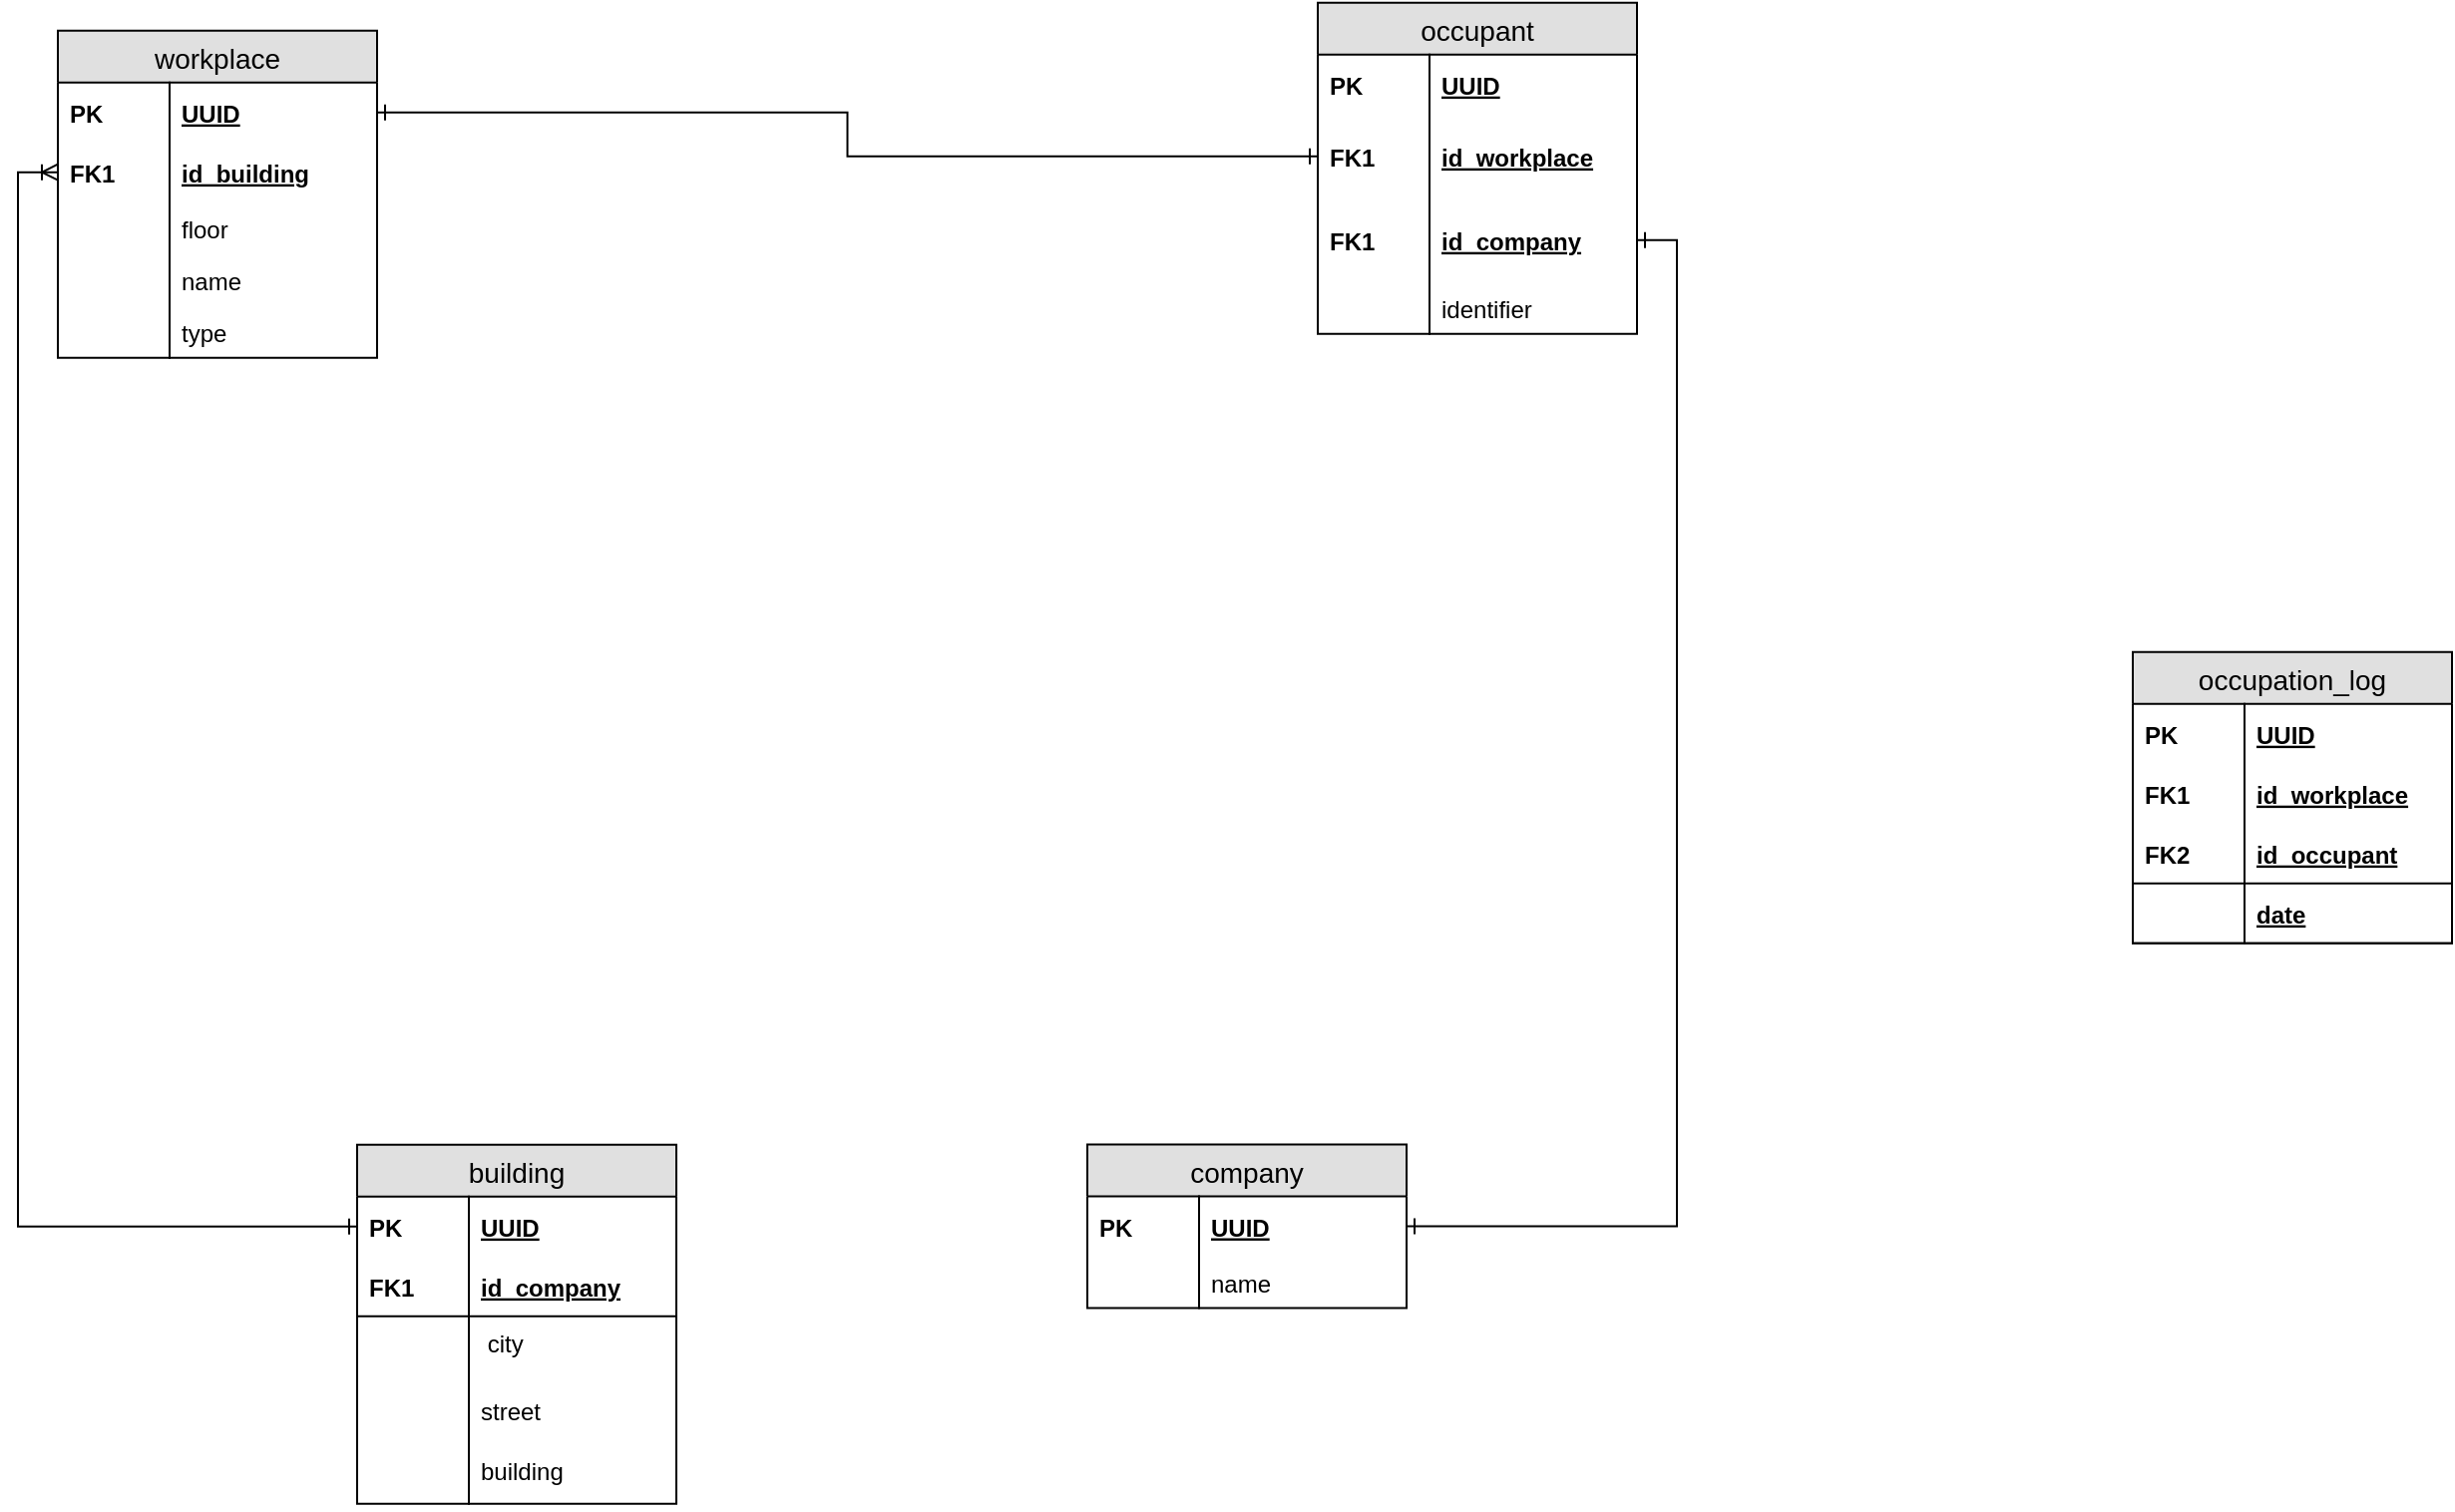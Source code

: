 <mxfile version="11.2.1" type="github" pages="1"><diagram name="Page-1" id="efa7a0a1-bf9b-a30e-e6df-94a7791c09e9"><mxGraphModel dx="1673" dy="936" grid="1" gridSize="10" guides="1" tooltips="1" connect="1" arrows="1" fold="1" page="1" pageScale="1" pageWidth="826" pageHeight="1169" background="#ffffff" math="0" shadow="0"><root><mxCell id="0"/><mxCell id="1" parent="0"/><mxCell id="v-_aELSgrAsVjUk6E0nn-134" value="company" style="swimlane;fontStyle=0;childLayout=stackLayout;horizontal=1;startSize=26;fillColor=#e0e0e0;horizontalStack=0;resizeParent=1;resizeParentMax=0;resizeLast=0;collapsible=1;marginBottom=0;swimlaneFillColor=#ffffff;align=center;fontSize=14;" vertex="1" parent="1"><mxGeometry x="686" y="583.765" width="160" height="82" as="geometry"/></mxCell><mxCell id="v-_aELSgrAsVjUk6E0nn-135" value="UUID" style="shape=partialRectangle;top=0;left=0;right=0;bottom=0;align=left;verticalAlign=middle;fillColor=none;spacingLeft=60;spacingRight=4;overflow=hidden;rotatable=0;points=[[0,0.5],[1,0.5]];portConstraint=eastwest;dropTarget=0;fontStyle=5;fontSize=12;" vertex="1" parent="v-_aELSgrAsVjUk6E0nn-134"><mxGeometry y="26" width="160" height="30" as="geometry"/></mxCell><mxCell id="v-_aELSgrAsVjUk6E0nn-136" value="PK" style="shape=partialRectangle;fontStyle=1;top=0;left=0;bottom=0;fillColor=none;align=left;verticalAlign=middle;spacingLeft=4;spacingRight=4;overflow=hidden;rotatable=0;points=[];portConstraint=eastwest;part=1;fontSize=12;" vertex="1" connectable="0" parent="v-_aELSgrAsVjUk6E0nn-135"><mxGeometry width="56" height="30" as="geometry"/></mxCell><mxCell id="v-_aELSgrAsVjUk6E0nn-139" value="name" style="shape=partialRectangle;top=0;left=0;right=0;bottom=0;align=left;verticalAlign=top;fillColor=none;spacingLeft=60;spacingRight=4;overflow=hidden;rotatable=0;points=[[0,0.5],[1,0.5]];portConstraint=eastwest;dropTarget=0;fontSize=12;" vertex="1" parent="v-_aELSgrAsVjUk6E0nn-134"><mxGeometry y="56" width="160" height="26" as="geometry"/></mxCell><mxCell id="v-_aELSgrAsVjUk6E0nn-140" value="" style="shape=partialRectangle;top=0;left=0;bottom=0;fillColor=none;align=left;verticalAlign=top;spacingLeft=4;spacingRight=4;overflow=hidden;rotatable=0;points=[];portConstraint=eastwest;part=1;fontSize=12;" vertex="1" connectable="0" parent="v-_aELSgrAsVjUk6E0nn-139"><mxGeometry width="56" height="26" as="geometry"/></mxCell><mxCell id="v-_aELSgrAsVjUk6E0nn-225" value="occupant" style="swimlane;fontStyle=0;childLayout=stackLayout;horizontal=1;startSize=26;fillColor=#e0e0e0;horizontalStack=0;resizeParent=1;resizeParentMax=0;resizeLast=0;collapsible=1;marginBottom=0;swimlaneFillColor=#ffffff;align=center;fontSize=14;" vertex="1" parent="1"><mxGeometry x="801.5" y="11.353" width="160" height="166" as="geometry"/></mxCell><mxCell id="v-_aELSgrAsVjUk6E0nn-226" value="UUID" style="shape=partialRectangle;top=0;left=0;right=0;bottom=0;align=left;verticalAlign=middle;fillColor=none;spacingLeft=60;spacingRight=4;overflow=hidden;rotatable=0;points=[[0,0.5],[1,0.5]];portConstraint=eastwest;dropTarget=0;fontStyle=5;fontSize=12;" vertex="1" parent="v-_aELSgrAsVjUk6E0nn-225"><mxGeometry y="26" width="160" height="30" as="geometry"/></mxCell><mxCell id="v-_aELSgrAsVjUk6E0nn-227" value="PK" style="shape=partialRectangle;fontStyle=1;top=0;left=0;bottom=0;fillColor=none;align=left;verticalAlign=middle;spacingLeft=4;spacingRight=4;overflow=hidden;rotatable=0;points=[];portConstraint=eastwest;part=1;fontSize=12;" vertex="1" connectable="0" parent="v-_aELSgrAsVjUk6E0nn-226"><mxGeometry width="56" height="30" as="geometry"/></mxCell><mxCell id="v-_aELSgrAsVjUk6E0nn-262" value="id_workplace" style="shape=partialRectangle;top=0;left=0;right=0;bottom=0;align=left;verticalAlign=middle;fillColor=none;spacingLeft=60;spacingRight=4;overflow=hidden;rotatable=0;points=[[0,0.5],[1,0.5]];portConstraint=eastwest;dropTarget=0;fontStyle=5;fontSize=12;" vertex="1" parent="v-_aELSgrAsVjUk6E0nn-225"><mxGeometry y="56" width="160" height="42" as="geometry"/></mxCell><mxCell id="v-_aELSgrAsVjUk6E0nn-263" value="FK1" style="shape=partialRectangle;fontStyle=1;top=0;left=0;bottom=0;fillColor=none;align=left;verticalAlign=middle;spacingLeft=4;spacingRight=4;overflow=hidden;rotatable=0;points=[];portConstraint=eastwest;part=1;fontSize=12;" vertex="1" connectable="0" parent="v-_aELSgrAsVjUk6E0nn-262"><mxGeometry width="56" height="42" as="geometry"/></mxCell><mxCell id="v-_aELSgrAsVjUk6E0nn-280" value="id_company" style="shape=partialRectangle;top=0;left=0;right=0;bottom=0;align=left;verticalAlign=middle;fillColor=none;spacingLeft=60;spacingRight=4;overflow=hidden;rotatable=0;points=[[0,0.5],[1,0.5]];portConstraint=eastwest;dropTarget=0;fontStyle=5;fontSize=12;" vertex="1" parent="v-_aELSgrAsVjUk6E0nn-225"><mxGeometry y="98" width="160" height="42" as="geometry"/></mxCell><mxCell id="v-_aELSgrAsVjUk6E0nn-281" value="FK1" style="shape=partialRectangle;fontStyle=1;top=0;left=0;bottom=0;fillColor=none;align=left;verticalAlign=middle;spacingLeft=4;spacingRight=4;overflow=hidden;rotatable=0;points=[];portConstraint=eastwest;part=1;fontSize=12;" vertex="1" connectable="0" parent="v-_aELSgrAsVjUk6E0nn-280"><mxGeometry width="56" height="42" as="geometry"/></mxCell><mxCell id="v-_aELSgrAsVjUk6E0nn-230" value="identifier" style="shape=partialRectangle;top=0;left=0;right=0;bottom=0;align=left;verticalAlign=top;fillColor=none;spacingLeft=60;spacingRight=4;overflow=hidden;rotatable=0;points=[[0,0.5],[1,0.5]];portConstraint=eastwest;dropTarget=0;fontSize=12;" vertex="1" parent="v-_aELSgrAsVjUk6E0nn-225"><mxGeometry y="140" width="160" height="26" as="geometry"/></mxCell><mxCell id="v-_aELSgrAsVjUk6E0nn-231" value="" style="shape=partialRectangle;top=0;left=0;bottom=0;fillColor=none;align=left;verticalAlign=top;spacingLeft=4;spacingRight=4;overflow=hidden;rotatable=0;points=[];portConstraint=eastwest;part=1;fontSize=12;" vertex="1" connectable="0" parent="v-_aELSgrAsVjUk6E0nn-230"><mxGeometry width="56" height="26" as="geometry"/></mxCell><mxCell id="v-_aELSgrAsVjUk6E0nn-232" value="occupation_log" style="swimlane;fontStyle=0;childLayout=stackLayout;horizontal=1;startSize=26;fillColor=#e0e0e0;horizontalStack=0;resizeParent=1;resizeParentMax=0;resizeLast=0;collapsible=1;marginBottom=0;swimlaneFillColor=#ffffff;align=center;fontSize=14;" vertex="1" parent="1"><mxGeometry x="1210" y="336.853" width="160" height="146" as="geometry"/></mxCell><mxCell id="v-_aELSgrAsVjUk6E0nn-233" value="UUID" style="shape=partialRectangle;top=0;left=0;right=0;bottom=0;align=left;verticalAlign=middle;fillColor=none;spacingLeft=60;spacingRight=4;overflow=hidden;rotatable=0;points=[[0,0.5],[1,0.5]];portConstraint=eastwest;dropTarget=0;fontStyle=5;fontSize=12;" vertex="1" parent="v-_aELSgrAsVjUk6E0nn-232"><mxGeometry y="26" width="160" height="30" as="geometry"/></mxCell><mxCell id="v-_aELSgrAsVjUk6E0nn-234" value="PK" style="shape=partialRectangle;fontStyle=1;top=0;left=0;bottom=0;fillColor=none;align=left;verticalAlign=middle;spacingLeft=4;spacingRight=4;overflow=hidden;rotatable=0;points=[];portConstraint=eastwest;part=1;fontSize=12;" vertex="1" connectable="0" parent="v-_aELSgrAsVjUk6E0nn-233"><mxGeometry width="56" height="30" as="geometry"/></mxCell><mxCell id="v-_aELSgrAsVjUk6E0nn-235" value="id_workplace" style="shape=partialRectangle;top=0;left=0;right=0;bottom=0;align=left;verticalAlign=middle;fillColor=none;spacingLeft=60;spacingRight=4;overflow=hidden;rotatable=0;points=[[0,0.5],[1,0.5]];portConstraint=eastwest;dropTarget=0;fontStyle=5;fontSize=12;" vertex="1" parent="v-_aELSgrAsVjUk6E0nn-232"><mxGeometry y="56" width="160" height="30" as="geometry"/></mxCell><mxCell id="v-_aELSgrAsVjUk6E0nn-236" value="FK1" style="shape=partialRectangle;fontStyle=1;top=0;left=0;bottom=0;fillColor=none;align=left;verticalAlign=middle;spacingLeft=4;spacingRight=4;overflow=hidden;rotatable=0;points=[];portConstraint=eastwest;part=1;fontSize=12;" vertex="1" connectable="0" parent="v-_aELSgrAsVjUk6E0nn-235"><mxGeometry width="56" height="30" as="geometry"/></mxCell><mxCell id="v-_aELSgrAsVjUk6E0nn-268" value="id_occupant" style="shape=partialRectangle;top=0;left=0;right=0;bottom=1;align=left;verticalAlign=middle;fillColor=none;spacingLeft=60;spacingRight=4;overflow=hidden;rotatable=0;points=[[0,0.5],[1,0.5]];portConstraint=eastwest;dropTarget=0;fontStyle=5;fontSize=12;" vertex="1" parent="v-_aELSgrAsVjUk6E0nn-232"><mxGeometry y="86" width="160" height="30" as="geometry"/></mxCell><mxCell id="v-_aELSgrAsVjUk6E0nn-269" value="FK2" style="shape=partialRectangle;fontStyle=1;top=0;left=0;bottom=0;fillColor=none;align=left;verticalAlign=middle;spacingLeft=4;spacingRight=4;overflow=hidden;rotatable=0;points=[];portConstraint=eastwest;part=1;fontSize=12;" vertex="1" connectable="0" parent="v-_aELSgrAsVjUk6E0nn-268"><mxGeometry width="56" height="30" as="geometry"/></mxCell><mxCell id="v-_aELSgrAsVjUk6E0nn-277" value="date" style="shape=partialRectangle;top=0;left=0;right=0;bottom=1;align=left;verticalAlign=middle;fillColor=none;spacingLeft=60;spacingRight=4;overflow=hidden;rotatable=0;points=[[0,0.5],[1,0.5]];portConstraint=eastwest;dropTarget=0;fontStyle=5;fontSize=12;" vertex="1" parent="v-_aELSgrAsVjUk6E0nn-232"><mxGeometry y="116" width="160" height="30" as="geometry"/></mxCell><mxCell id="v-_aELSgrAsVjUk6E0nn-278" value="" style="shape=partialRectangle;fontStyle=1;top=0;left=0;bottom=0;fillColor=none;align=left;verticalAlign=middle;spacingLeft=4;spacingRight=4;overflow=hidden;rotatable=0;points=[];portConstraint=eastwest;part=1;fontSize=12;" vertex="1" connectable="0" parent="v-_aELSgrAsVjUk6E0nn-277"><mxGeometry width="56" height="30" as="geometry"/></mxCell><mxCell id="v-_aELSgrAsVjUk6E0nn-239" value="workplace" style="swimlane;fontStyle=0;childLayout=stackLayout;horizontal=1;startSize=26;fillColor=#e0e0e0;horizontalStack=0;resizeParent=1;resizeParentMax=0;resizeLast=0;collapsible=1;marginBottom=0;swimlaneFillColor=#ffffff;align=center;fontSize=14;" vertex="1" parent="1"><mxGeometry x="170" y="25.353" width="160" height="164" as="geometry"/></mxCell><mxCell id="v-_aELSgrAsVjUk6E0nn-284" value="" style="group" vertex="1" connectable="0" parent="v-_aELSgrAsVjUk6E0nn-239"><mxGeometry y="26" width="160" height="60" as="geometry"/></mxCell><mxCell id="v-_aELSgrAsVjUk6E0nn-240" value="UUID" style="shape=partialRectangle;top=0;left=0;right=0;bottom=0;align=left;verticalAlign=middle;fillColor=none;spacingLeft=60;spacingRight=4;overflow=hidden;rotatable=0;points=[[0,0.5],[1,0.5]];portConstraint=eastwest;dropTarget=0;fontStyle=5;fontSize=12;" vertex="1" parent="v-_aELSgrAsVjUk6E0nn-284"><mxGeometry width="160" height="30" as="geometry"/></mxCell><mxCell id="v-_aELSgrAsVjUk6E0nn-241" value="PK" style="shape=partialRectangle;fontStyle=1;top=0;left=0;bottom=0;fillColor=none;align=left;verticalAlign=middle;spacingLeft=4;spacingRight=4;overflow=hidden;rotatable=0;points=[];portConstraint=eastwest;part=1;fontSize=12;" vertex="1" connectable="0" parent="v-_aELSgrAsVjUk6E0nn-240"><mxGeometry width="56" height="30" as="geometry"/></mxCell><mxCell id="v-_aELSgrAsVjUk6E0nn-242" value="id_building" style="shape=partialRectangle;top=0;left=0;right=0;bottom=0;align=left;verticalAlign=middle;fillColor=none;spacingLeft=60;spacingRight=4;overflow=hidden;rotatable=0;points=[[0,0.5],[1,0.5]];portConstraint=eastwest;dropTarget=0;fontStyle=5;fontSize=12;" vertex="1" parent="v-_aELSgrAsVjUk6E0nn-284"><mxGeometry y="30" width="160" height="30" as="geometry"/></mxCell><mxCell id="v-_aELSgrAsVjUk6E0nn-243" value="FK1" style="shape=partialRectangle;fontStyle=1;top=0;left=0;bottom=0;fillColor=none;align=left;verticalAlign=middle;spacingLeft=4;spacingRight=4;overflow=hidden;rotatable=0;points=[];portConstraint=eastwest;part=1;fontSize=12;" vertex="1" connectable="0" parent="v-_aELSgrAsVjUk6E0nn-242"><mxGeometry width="56" height="30" as="geometry"/></mxCell><mxCell id="v-_aELSgrAsVjUk6E0nn-266" value="floor" style="shape=partialRectangle;top=0;left=0;right=0;bottom=0;align=left;verticalAlign=top;fillColor=none;spacingLeft=60;spacingRight=4;overflow=hidden;rotatable=0;points=[[0,0.5],[1,0.5]];portConstraint=eastwest;dropTarget=0;fontSize=12;" vertex="1" parent="v-_aELSgrAsVjUk6E0nn-239"><mxGeometry y="86" width="160" height="26" as="geometry"/></mxCell><mxCell id="v-_aELSgrAsVjUk6E0nn-267" value="" style="shape=partialRectangle;top=0;left=0;bottom=0;fillColor=none;align=left;verticalAlign=top;spacingLeft=4;spacingRight=4;overflow=hidden;rotatable=0;points=[];portConstraint=eastwest;part=1;fontSize=12;" vertex="1" connectable="0" parent="v-_aELSgrAsVjUk6E0nn-266"><mxGeometry width="56" height="26" as="geometry"/></mxCell><mxCell id="v-_aELSgrAsVjUk6E0nn-244" value="name" style="shape=partialRectangle;top=0;left=0;right=0;bottom=0;align=left;verticalAlign=top;fillColor=none;spacingLeft=60;spacingRight=4;overflow=hidden;rotatable=0;points=[[0,0.5],[1,0.5]];portConstraint=eastwest;dropTarget=0;fontSize=12;" vertex="1" parent="v-_aELSgrAsVjUk6E0nn-239"><mxGeometry y="112" width="160" height="26" as="geometry"/></mxCell><mxCell id="v-_aELSgrAsVjUk6E0nn-245" value="" style="shape=partialRectangle;top=0;left=0;bottom=0;fillColor=none;align=left;verticalAlign=top;spacingLeft=4;spacingRight=4;overflow=hidden;rotatable=0;points=[];portConstraint=eastwest;part=1;fontSize=12;" vertex="1" connectable="0" parent="v-_aELSgrAsVjUk6E0nn-244"><mxGeometry width="56" height="26" as="geometry"/></mxCell><mxCell id="v-_aELSgrAsVjUk6E0nn-264" value="type" style="shape=partialRectangle;top=0;left=0;right=0;bottom=0;align=left;verticalAlign=top;fillColor=none;spacingLeft=60;spacingRight=4;overflow=hidden;rotatable=0;points=[[0,0.5],[1,0.5]];portConstraint=eastwest;dropTarget=0;fontSize=12;" vertex="1" parent="v-_aELSgrAsVjUk6E0nn-239"><mxGeometry y="138" width="160" height="26" as="geometry"/></mxCell><mxCell id="v-_aELSgrAsVjUk6E0nn-265" value="" style="shape=partialRectangle;top=0;left=0;bottom=0;fillColor=none;align=left;verticalAlign=top;spacingLeft=4;spacingRight=4;overflow=hidden;rotatable=0;points=[];portConstraint=eastwest;part=1;fontSize=12;" vertex="1" connectable="0" parent="v-_aELSgrAsVjUk6E0nn-264"><mxGeometry width="56" height="26" as="geometry"/></mxCell><mxCell id="v-_aELSgrAsVjUk6E0nn-246" value="building" style="swimlane;fontStyle=0;childLayout=stackLayout;horizontal=1;startSize=26;fillColor=#e0e0e0;horizontalStack=0;resizeParent=1;resizeParentMax=0;resizeLast=0;collapsible=1;marginBottom=0;swimlaneFillColor=#ffffff;align=center;fontSize=14;" vertex="1" parent="1"><mxGeometry x="320" y="583.853" width="160" height="180" as="geometry"/></mxCell><mxCell id="v-_aELSgrAsVjUk6E0nn-247" value="UUID" style="shape=partialRectangle;top=0;left=0;right=0;bottom=0;align=left;verticalAlign=middle;fillColor=none;spacingLeft=60;spacingRight=4;overflow=hidden;rotatable=0;points=[[0,0.5],[1,0.5]];portConstraint=eastwest;dropTarget=0;fontStyle=5;fontSize=12;" vertex="1" parent="v-_aELSgrAsVjUk6E0nn-246"><mxGeometry y="26" width="160" height="30" as="geometry"/></mxCell><mxCell id="v-_aELSgrAsVjUk6E0nn-248" value="PK" style="shape=partialRectangle;fontStyle=1;top=0;left=0;bottom=0;fillColor=none;align=left;verticalAlign=middle;spacingLeft=4;spacingRight=4;overflow=hidden;rotatable=0;points=[];portConstraint=eastwest;part=1;fontSize=12;" vertex="1" connectable="0" parent="v-_aELSgrAsVjUk6E0nn-247"><mxGeometry width="56" height="30" as="geometry"/></mxCell><mxCell id="v-_aELSgrAsVjUk6E0nn-249" value="id_company" style="shape=partialRectangle;top=0;left=0;right=0;bottom=1;align=left;verticalAlign=middle;fillColor=none;spacingLeft=60;spacingRight=4;overflow=hidden;rotatable=0;points=[[0,0.5],[1,0.5]];portConstraint=eastwest;dropTarget=0;fontStyle=5;fontSize=12;" vertex="1" parent="v-_aELSgrAsVjUk6E0nn-246"><mxGeometry y="56" width="160" height="30" as="geometry"/></mxCell><mxCell id="v-_aELSgrAsVjUk6E0nn-250" value="FK1" style="shape=partialRectangle;fontStyle=1;top=0;left=0;bottom=0;fillColor=none;align=left;verticalAlign=middle;spacingLeft=4;spacingRight=4;overflow=hidden;rotatable=0;points=[];portConstraint=eastwest;part=1;fontSize=12;" vertex="1" connectable="0" parent="v-_aELSgrAsVjUk6E0nn-249"><mxGeometry width="56" height="30" as="geometry"/></mxCell><mxCell id="v-_aELSgrAsVjUk6E0nn-251" value=" city&#10;" style="shape=partialRectangle;top=0;left=0;right=0;bottom=0;align=left;verticalAlign=top;fillColor=none;spacingLeft=60;spacingRight=4;overflow=hidden;rotatable=0;points=[[0,0.5],[1,0.5]];portConstraint=eastwest;dropTarget=0;fontSize=12;" vertex="1" parent="v-_aELSgrAsVjUk6E0nn-246"><mxGeometry y="86" width="160" height="34" as="geometry"/></mxCell><mxCell id="v-_aELSgrAsVjUk6E0nn-252" value="" style="shape=partialRectangle;top=0;left=0;bottom=0;fillColor=none;align=left;verticalAlign=top;spacingLeft=4;spacingRight=4;overflow=hidden;rotatable=0;points=[];portConstraint=eastwest;part=1;fontSize=12;" vertex="1" connectable="0" parent="v-_aELSgrAsVjUk6E0nn-251"><mxGeometry width="56" height="34" as="geometry"/></mxCell><mxCell id="v-_aELSgrAsVjUk6E0nn-258" value="street" style="shape=partialRectangle;top=0;left=0;right=0;bottom=0;align=left;verticalAlign=top;fillColor=none;spacingLeft=60;spacingRight=4;overflow=hidden;rotatable=0;points=[[0,0.5],[1,0.5]];portConstraint=eastwest;dropTarget=0;fontSize=12;" vertex="1" parent="v-_aELSgrAsVjUk6E0nn-246"><mxGeometry y="120" width="160" height="30" as="geometry"/></mxCell><mxCell id="v-_aELSgrAsVjUk6E0nn-259" value="" style="shape=partialRectangle;top=0;left=0;bottom=0;fillColor=none;align=left;verticalAlign=top;spacingLeft=4;spacingRight=4;overflow=hidden;rotatable=0;points=[];portConstraint=eastwest;part=1;fontSize=12;" vertex="1" connectable="0" parent="v-_aELSgrAsVjUk6E0nn-258"><mxGeometry width="56" height="30" as="geometry"/></mxCell><mxCell id="v-_aELSgrAsVjUk6E0nn-260" value="building" style="shape=partialRectangle;top=0;left=0;right=0;bottom=0;align=left;verticalAlign=top;fillColor=none;spacingLeft=60;spacingRight=4;overflow=hidden;rotatable=0;points=[[0,0.5],[1,0.5]];portConstraint=eastwest;dropTarget=0;fontSize=12;" vertex="1" parent="v-_aELSgrAsVjUk6E0nn-246"><mxGeometry y="150" width="160" height="30" as="geometry"/></mxCell><mxCell id="v-_aELSgrAsVjUk6E0nn-261" value="" style="shape=partialRectangle;top=0;left=0;bottom=0;fillColor=none;align=left;verticalAlign=top;spacingLeft=4;spacingRight=4;overflow=hidden;rotatable=0;points=[];portConstraint=eastwest;part=1;fontSize=12;" vertex="1" connectable="0" parent="v-_aELSgrAsVjUk6E0nn-260"><mxGeometry width="56" height="30" as="geometry"/></mxCell><mxCell id="v-_aELSgrAsVjUk6E0nn-275" style="edgeStyle=orthogonalEdgeStyle;rounded=0;orthogonalLoop=1;jettySize=auto;html=1;exitX=0;exitY=0.5;exitDx=0;exitDy=0;entryX=0;entryY=0.5;entryDx=0;entryDy=0;startArrow=ERoneToMany;startFill=0;endArrow=ERone;endFill=0;" edge="1" parent="1" source="v-_aELSgrAsVjUk6E0nn-242" target="v-_aELSgrAsVjUk6E0nn-247"><mxGeometry relative="1" as="geometry"/></mxCell><mxCell id="v-_aELSgrAsVjUk6E0nn-282" style="edgeStyle=orthogonalEdgeStyle;rounded=0;orthogonalLoop=1;jettySize=auto;html=1;exitX=0;exitY=0.5;exitDx=0;exitDy=0;entryX=1;entryY=0.5;entryDx=0;entryDy=0;startArrow=ERone;startFill=0;endArrow=ERone;endFill=0;" edge="1" parent="1" source="v-_aELSgrAsVjUk6E0nn-262" target="v-_aELSgrAsVjUk6E0nn-240"><mxGeometry relative="1" as="geometry"><mxPoint x="78.029" y="818.912" as="sourcePoint"/><mxPoint x="127.441" y="585.971" as="targetPoint"/></mxGeometry></mxCell><mxCell id="v-_aELSgrAsVjUk6E0nn-283" style="edgeStyle=orthogonalEdgeStyle;rounded=0;orthogonalLoop=1;jettySize=auto;html=1;exitX=1;exitY=0.5;exitDx=0;exitDy=0;entryX=1;entryY=0.5;entryDx=0;entryDy=0;startArrow=ERone;startFill=0;endArrow=ERone;endFill=0;" edge="1" parent="1" source="v-_aELSgrAsVjUk6E0nn-280" target="v-_aELSgrAsVjUk6E0nn-135"><mxGeometry relative="1" as="geometry"><mxPoint x="1376.059" y="248.882" as="sourcePoint"/><mxPoint x="1090.176" y="732.412" as="targetPoint"/></mxGeometry></mxCell></root></mxGraphModel></diagram></mxfile>